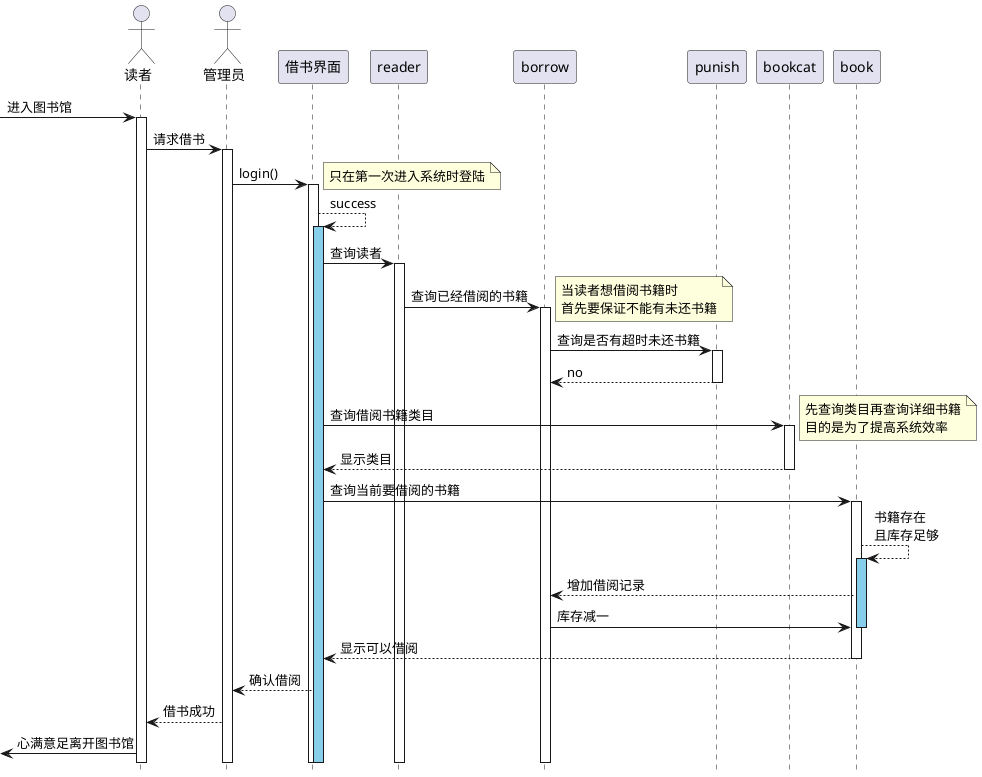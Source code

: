 @startuml
hide footbox
actor 读者
actor 管理员
participant 借书界面
participant reader
participant borrow
participant punish
participant bookcat
participant book
[->读者:进入图书馆
activate 读者
读者->管理员:请求借书
activate 管理员
管理员->借书界面:login()
note right:只在第一次进入系统时登陆
activate 借书界面
借书界面-->借书界面:success
activate 借书界面 #SkyBlue
借书界面->reader:查询读者
activate reader
reader->borrow:查询已经借阅的书籍
note right:当读者想借阅书籍时\n首先要保证不能有未还书籍
activate borrow
borrow->punish:查询是否有超时未还书籍
activate punish
punish-->borrow:no
deactivate punish
借书界面->bookcat:查询借阅书籍类目
activate bookcat
note right:先查询类目再查询详细书籍\n目的是为了提高系统效率
bookcat-->借书界面:显示类目
deactivate bookcat
借书界面->book:查询当前要借阅的书籍
activate book
book-->book:书籍存在\n且库存足够
activate book #SkyBlue
book-->borrow:增加借阅记录
borrow->book:库存减一
deactivate book
book-->借书界面:显示可以借阅
deactivate book
借书界面-->管理员:确认借阅
管理员-->读者:借书成功
[<-读者:心满意足离开图书馆
@enduml
